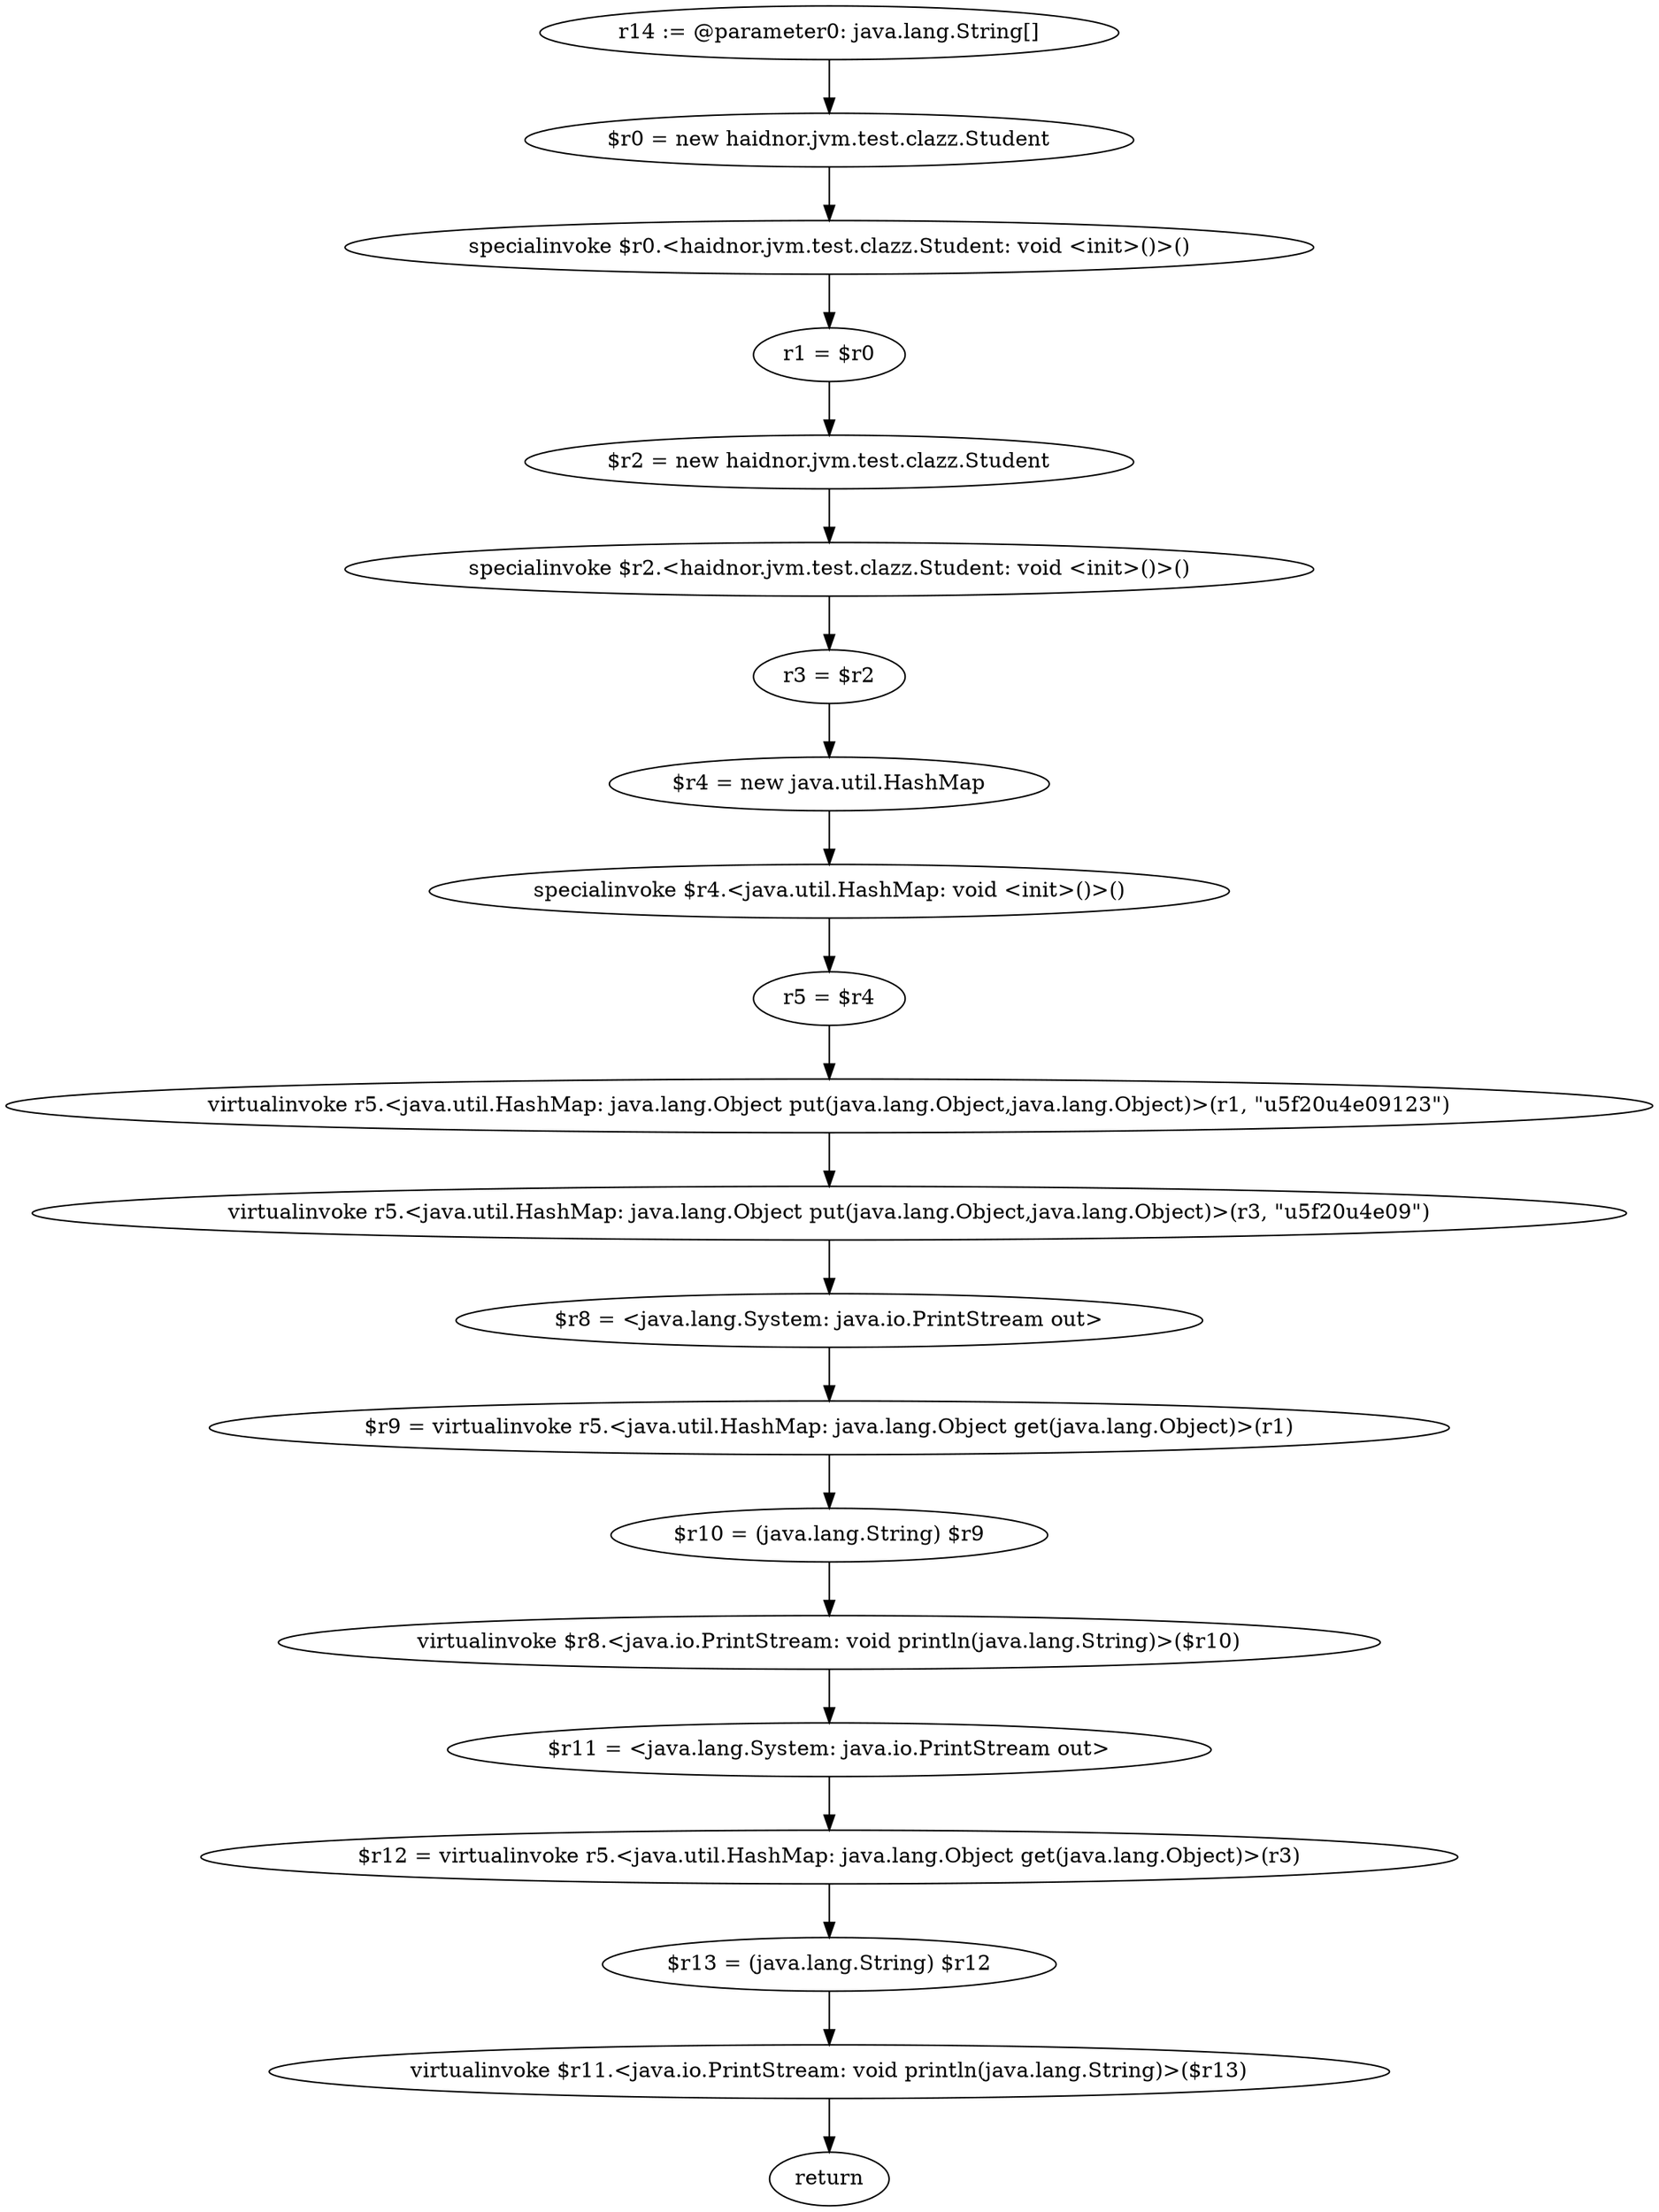 digraph "unitGraph" {
    "r14 := @parameter0: java.lang.String[]"
    "$r0 = new haidnor.jvm.test.clazz.Student"
    "specialinvoke $r0.<haidnor.jvm.test.clazz.Student: void <init>()>()"
    "r1 = $r0"
    "$r2 = new haidnor.jvm.test.clazz.Student"
    "specialinvoke $r2.<haidnor.jvm.test.clazz.Student: void <init>()>()"
    "r3 = $r2"
    "$r4 = new java.util.HashMap"
    "specialinvoke $r4.<java.util.HashMap: void <init>()>()"
    "r5 = $r4"
    "virtualinvoke r5.<java.util.HashMap: java.lang.Object put(java.lang.Object,java.lang.Object)>(r1, \"\u5f20\u4e09123\")"
    "virtualinvoke r5.<java.util.HashMap: java.lang.Object put(java.lang.Object,java.lang.Object)>(r3, \"\u5f20\u4e09\")"
    "$r8 = <java.lang.System: java.io.PrintStream out>"
    "$r9 = virtualinvoke r5.<java.util.HashMap: java.lang.Object get(java.lang.Object)>(r1)"
    "$r10 = (java.lang.String) $r9"
    "virtualinvoke $r8.<java.io.PrintStream: void println(java.lang.String)>($r10)"
    "$r11 = <java.lang.System: java.io.PrintStream out>"
    "$r12 = virtualinvoke r5.<java.util.HashMap: java.lang.Object get(java.lang.Object)>(r3)"
    "$r13 = (java.lang.String) $r12"
    "virtualinvoke $r11.<java.io.PrintStream: void println(java.lang.String)>($r13)"
    "return"
    "r14 := @parameter0: java.lang.String[]"->"$r0 = new haidnor.jvm.test.clazz.Student";
    "$r0 = new haidnor.jvm.test.clazz.Student"->"specialinvoke $r0.<haidnor.jvm.test.clazz.Student: void <init>()>()";
    "specialinvoke $r0.<haidnor.jvm.test.clazz.Student: void <init>()>()"->"r1 = $r0";
    "r1 = $r0"->"$r2 = new haidnor.jvm.test.clazz.Student";
    "$r2 = new haidnor.jvm.test.clazz.Student"->"specialinvoke $r2.<haidnor.jvm.test.clazz.Student: void <init>()>()";
    "specialinvoke $r2.<haidnor.jvm.test.clazz.Student: void <init>()>()"->"r3 = $r2";
    "r3 = $r2"->"$r4 = new java.util.HashMap";
    "$r4 = new java.util.HashMap"->"specialinvoke $r4.<java.util.HashMap: void <init>()>()";
    "specialinvoke $r4.<java.util.HashMap: void <init>()>()"->"r5 = $r4";
    "r5 = $r4"->"virtualinvoke r5.<java.util.HashMap: java.lang.Object put(java.lang.Object,java.lang.Object)>(r1, \"\u5f20\u4e09123\")";
    "virtualinvoke r5.<java.util.HashMap: java.lang.Object put(java.lang.Object,java.lang.Object)>(r1, \"\u5f20\u4e09123\")"->"virtualinvoke r5.<java.util.HashMap: java.lang.Object put(java.lang.Object,java.lang.Object)>(r3, \"\u5f20\u4e09\")";
    "virtualinvoke r5.<java.util.HashMap: java.lang.Object put(java.lang.Object,java.lang.Object)>(r3, \"\u5f20\u4e09\")"->"$r8 = <java.lang.System: java.io.PrintStream out>";
    "$r8 = <java.lang.System: java.io.PrintStream out>"->"$r9 = virtualinvoke r5.<java.util.HashMap: java.lang.Object get(java.lang.Object)>(r1)";
    "$r9 = virtualinvoke r5.<java.util.HashMap: java.lang.Object get(java.lang.Object)>(r1)"->"$r10 = (java.lang.String) $r9";
    "$r10 = (java.lang.String) $r9"->"virtualinvoke $r8.<java.io.PrintStream: void println(java.lang.String)>($r10)";
    "virtualinvoke $r8.<java.io.PrintStream: void println(java.lang.String)>($r10)"->"$r11 = <java.lang.System: java.io.PrintStream out>";
    "$r11 = <java.lang.System: java.io.PrintStream out>"->"$r12 = virtualinvoke r5.<java.util.HashMap: java.lang.Object get(java.lang.Object)>(r3)";
    "$r12 = virtualinvoke r5.<java.util.HashMap: java.lang.Object get(java.lang.Object)>(r3)"->"$r13 = (java.lang.String) $r12";
    "$r13 = (java.lang.String) $r12"->"virtualinvoke $r11.<java.io.PrintStream: void println(java.lang.String)>($r13)";
    "virtualinvoke $r11.<java.io.PrintStream: void println(java.lang.String)>($r13)"->"return";
}
